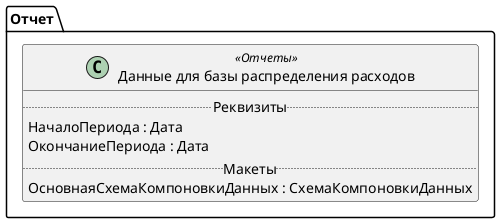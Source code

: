 ﻿@startuml ДанныеДляБазыРаспределенияРасходов
'!include templates.wsd
'..\include templates.wsd
class Отчет.ДанныеДляБазыРаспределенияРасходов as "Данные для базы распределения расходов" <<Отчеты>>
{
..Реквизиты..
НачалоПериода : Дата
ОкончаниеПериода : Дата
..Макеты..
ОсновнаяСхемаКомпоновкиДанных : СхемаКомпоновкиДанных
}
@enduml
